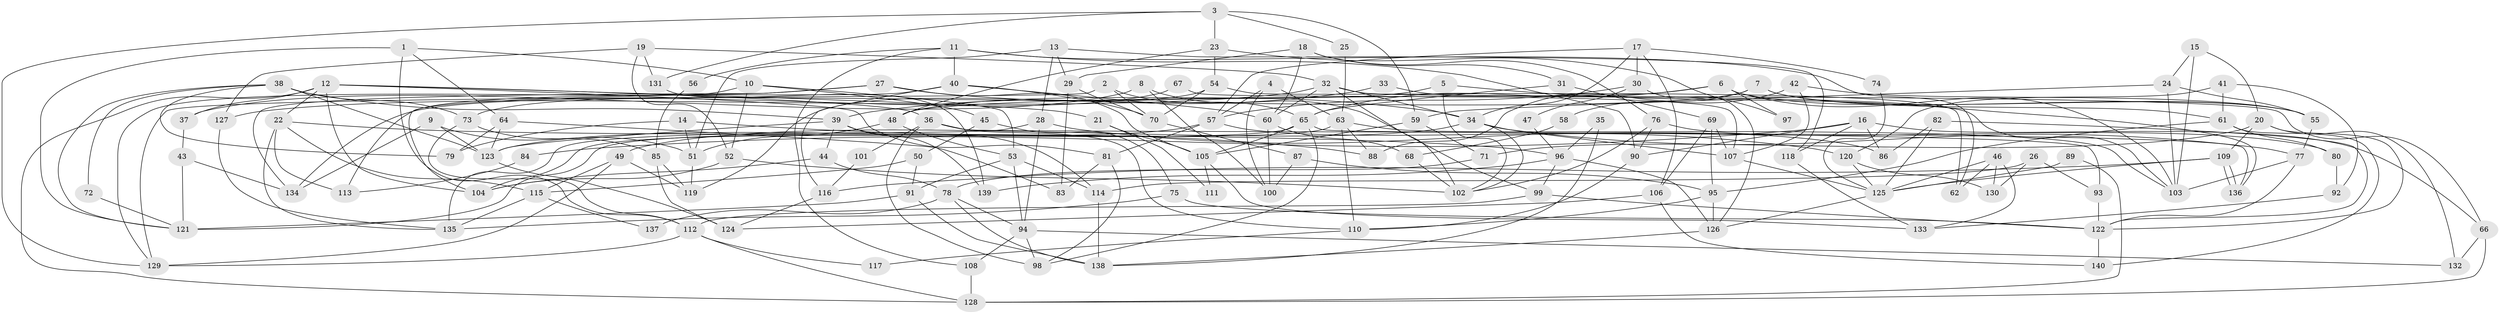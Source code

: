 // Generated by graph-tools (version 1.1) at 2025/11/02/27/25 16:11:18]
// undirected, 140 vertices, 280 edges
graph export_dot {
graph [start="1"]
  node [color=gray90,style=filled];
  1;
  2;
  3;
  4;
  5;
  6;
  7;
  8;
  9;
  10;
  11;
  12;
  13;
  14;
  15;
  16;
  17;
  18;
  19;
  20;
  21;
  22;
  23;
  24;
  25;
  26;
  27;
  28;
  29;
  30;
  31;
  32;
  33;
  34;
  35;
  36;
  37;
  38;
  39;
  40;
  41;
  42;
  43;
  44;
  45;
  46;
  47;
  48;
  49;
  50;
  51;
  52;
  53;
  54;
  55;
  56;
  57;
  58;
  59;
  60;
  61;
  62;
  63;
  64;
  65;
  66;
  67;
  68;
  69;
  70;
  71;
  72;
  73;
  74;
  75;
  76;
  77;
  78;
  79;
  80;
  81;
  82;
  83;
  84;
  85;
  86;
  87;
  88;
  89;
  90;
  91;
  92;
  93;
  94;
  95;
  96;
  97;
  98;
  99;
  100;
  101;
  102;
  103;
  104;
  105;
  106;
  107;
  108;
  109;
  110;
  111;
  112;
  113;
  114;
  115;
  116;
  117;
  118;
  119;
  120;
  121;
  122;
  123;
  124;
  125;
  126;
  127;
  128;
  129;
  130;
  131;
  132;
  133;
  134;
  135;
  136;
  137;
  138;
  139;
  140;
  1 -- 10;
  1 -- 112;
  1 -- 64;
  1 -- 121;
  2 -- 129;
  2 -- 65;
  2 -- 70;
  3 -- 131;
  3 -- 59;
  3 -- 23;
  3 -- 25;
  3 -- 129;
  4 -- 63;
  4 -- 57;
  4 -- 100;
  5 -- 48;
  5 -- 136;
  5 -- 102;
  6 -- 65;
  6 -- 103;
  6 -- 48;
  6 -- 55;
  6 -- 97;
  7 -- 61;
  7 -- 88;
  7 -- 55;
  7 -- 134;
  8 -- 99;
  8 -- 100;
  8 -- 37;
  9 -- 51;
  9 -- 123;
  9 -- 134;
  10 -- 129;
  10 -- 52;
  10 -- 45;
  10 -- 53;
  11 -- 108;
  11 -- 62;
  11 -- 40;
  11 -- 56;
  11 -- 90;
  12 -- 22;
  12 -- 37;
  12 -- 21;
  12 -- 36;
  12 -- 81;
  12 -- 104;
  12 -- 128;
  13 -- 29;
  13 -- 118;
  13 -- 28;
  13 -- 51;
  14 -- 79;
  14 -- 51;
  14 -- 88;
  15 -- 20;
  15 -- 103;
  15 -- 24;
  16 -- 66;
  16 -- 90;
  16 -- 84;
  16 -- 86;
  16 -- 118;
  17 -- 57;
  17 -- 34;
  17 -- 30;
  17 -- 74;
  17 -- 106;
  18 -- 60;
  18 -- 76;
  18 -- 29;
  18 -- 31;
  19 -- 32;
  19 -- 52;
  19 -- 127;
  19 -- 131;
  20 -- 71;
  20 -- 122;
  20 -- 109;
  20 -- 132;
  21 -- 105;
  21 -- 111;
  22 -- 135;
  22 -- 115;
  22 -- 96;
  22 -- 113;
  23 -- 48;
  23 -- 54;
  23 -- 97;
  24 -- 55;
  24 -- 59;
  24 -- 103;
  25 -- 63;
  26 -- 114;
  26 -- 93;
  26 -- 130;
  27 -- 134;
  27 -- 34;
  27 -- 104;
  27 -- 105;
  28 -- 94;
  28 -- 120;
  28 -- 135;
  29 -- 70;
  29 -- 83;
  30 -- 57;
  30 -- 47;
  30 -- 126;
  31 -- 69;
  31 -- 65;
  32 -- 127;
  32 -- 60;
  32 -- 34;
  32 -- 66;
  32 -- 102;
  33 -- 39;
  33 -- 103;
  34 -- 102;
  34 -- 49;
  34 -- 77;
  34 -- 107;
  35 -- 138;
  35 -- 96;
  36 -- 110;
  36 -- 93;
  36 -- 98;
  36 -- 101;
  37 -- 43;
  38 -- 123;
  38 -- 121;
  38 -- 39;
  38 -- 72;
  38 -- 73;
  38 -- 79;
  39 -- 44;
  39 -- 114;
  39 -- 123;
  39 -- 139;
  40 -- 70;
  40 -- 60;
  40 -- 113;
  40 -- 116;
  41 -- 120;
  41 -- 61;
  41 -- 92;
  42 -- 55;
  42 -- 107;
  42 -- 58;
  43 -- 121;
  43 -- 134;
  44 -- 104;
  44 -- 78;
  45 -- 75;
  45 -- 50;
  46 -- 130;
  46 -- 125;
  46 -- 62;
  46 -- 133;
  47 -- 96;
  48 -- 53;
  48 -- 51;
  49 -- 129;
  49 -- 115;
  49 -- 119;
  50 -- 91;
  50 -- 115;
  51 -- 119;
  52 -- 102;
  52 -- 104;
  53 -- 94;
  53 -- 91;
  53 -- 114;
  54 -- 119;
  54 -- 62;
  54 -- 70;
  55 -- 77;
  56 -- 85;
  57 -- 123;
  57 -- 81;
  57 -- 86;
  58 -- 68;
  59 -- 105;
  59 -- 71;
  60 -- 100;
  60 -- 68;
  61 -- 95;
  61 -- 80;
  61 -- 140;
  63 -- 121;
  63 -- 103;
  63 -- 88;
  63 -- 110;
  64 -- 83;
  64 -- 79;
  64 -- 123;
  65 -- 104;
  65 -- 98;
  65 -- 105;
  65 -- 136;
  66 -- 128;
  66 -- 132;
  67 -- 73;
  67 -- 107;
  68 -- 102;
  69 -- 106;
  69 -- 107;
  69 -- 95;
  70 -- 87;
  71 -- 78;
  72 -- 121;
  73 -- 85;
  73 -- 112;
  74 -- 125;
  75 -- 122;
  75 -- 135;
  76 -- 102;
  76 -- 90;
  76 -- 80;
  77 -- 103;
  77 -- 122;
  78 -- 138;
  78 -- 94;
  78 -- 137;
  80 -- 92;
  81 -- 98;
  81 -- 83;
  82 -- 122;
  82 -- 86;
  82 -- 125;
  84 -- 113;
  85 -- 124;
  85 -- 119;
  87 -- 95;
  87 -- 100;
  89 -- 128;
  89 -- 125;
  90 -- 110;
  91 -- 138;
  91 -- 121;
  92 -- 133;
  93 -- 122;
  94 -- 132;
  94 -- 98;
  94 -- 108;
  95 -- 126;
  95 -- 110;
  96 -- 126;
  96 -- 99;
  96 -- 139;
  99 -- 122;
  99 -- 112;
  101 -- 116;
  105 -- 111;
  105 -- 133;
  106 -- 124;
  106 -- 140;
  107 -- 125;
  108 -- 128;
  109 -- 136;
  109 -- 136;
  109 -- 116;
  109 -- 125;
  110 -- 117;
  112 -- 117;
  112 -- 128;
  112 -- 129;
  114 -- 138;
  115 -- 135;
  115 -- 137;
  116 -- 124;
  118 -- 133;
  120 -- 125;
  120 -- 130;
  122 -- 140;
  123 -- 124;
  125 -- 126;
  126 -- 138;
  127 -- 135;
  131 -- 139;
}
